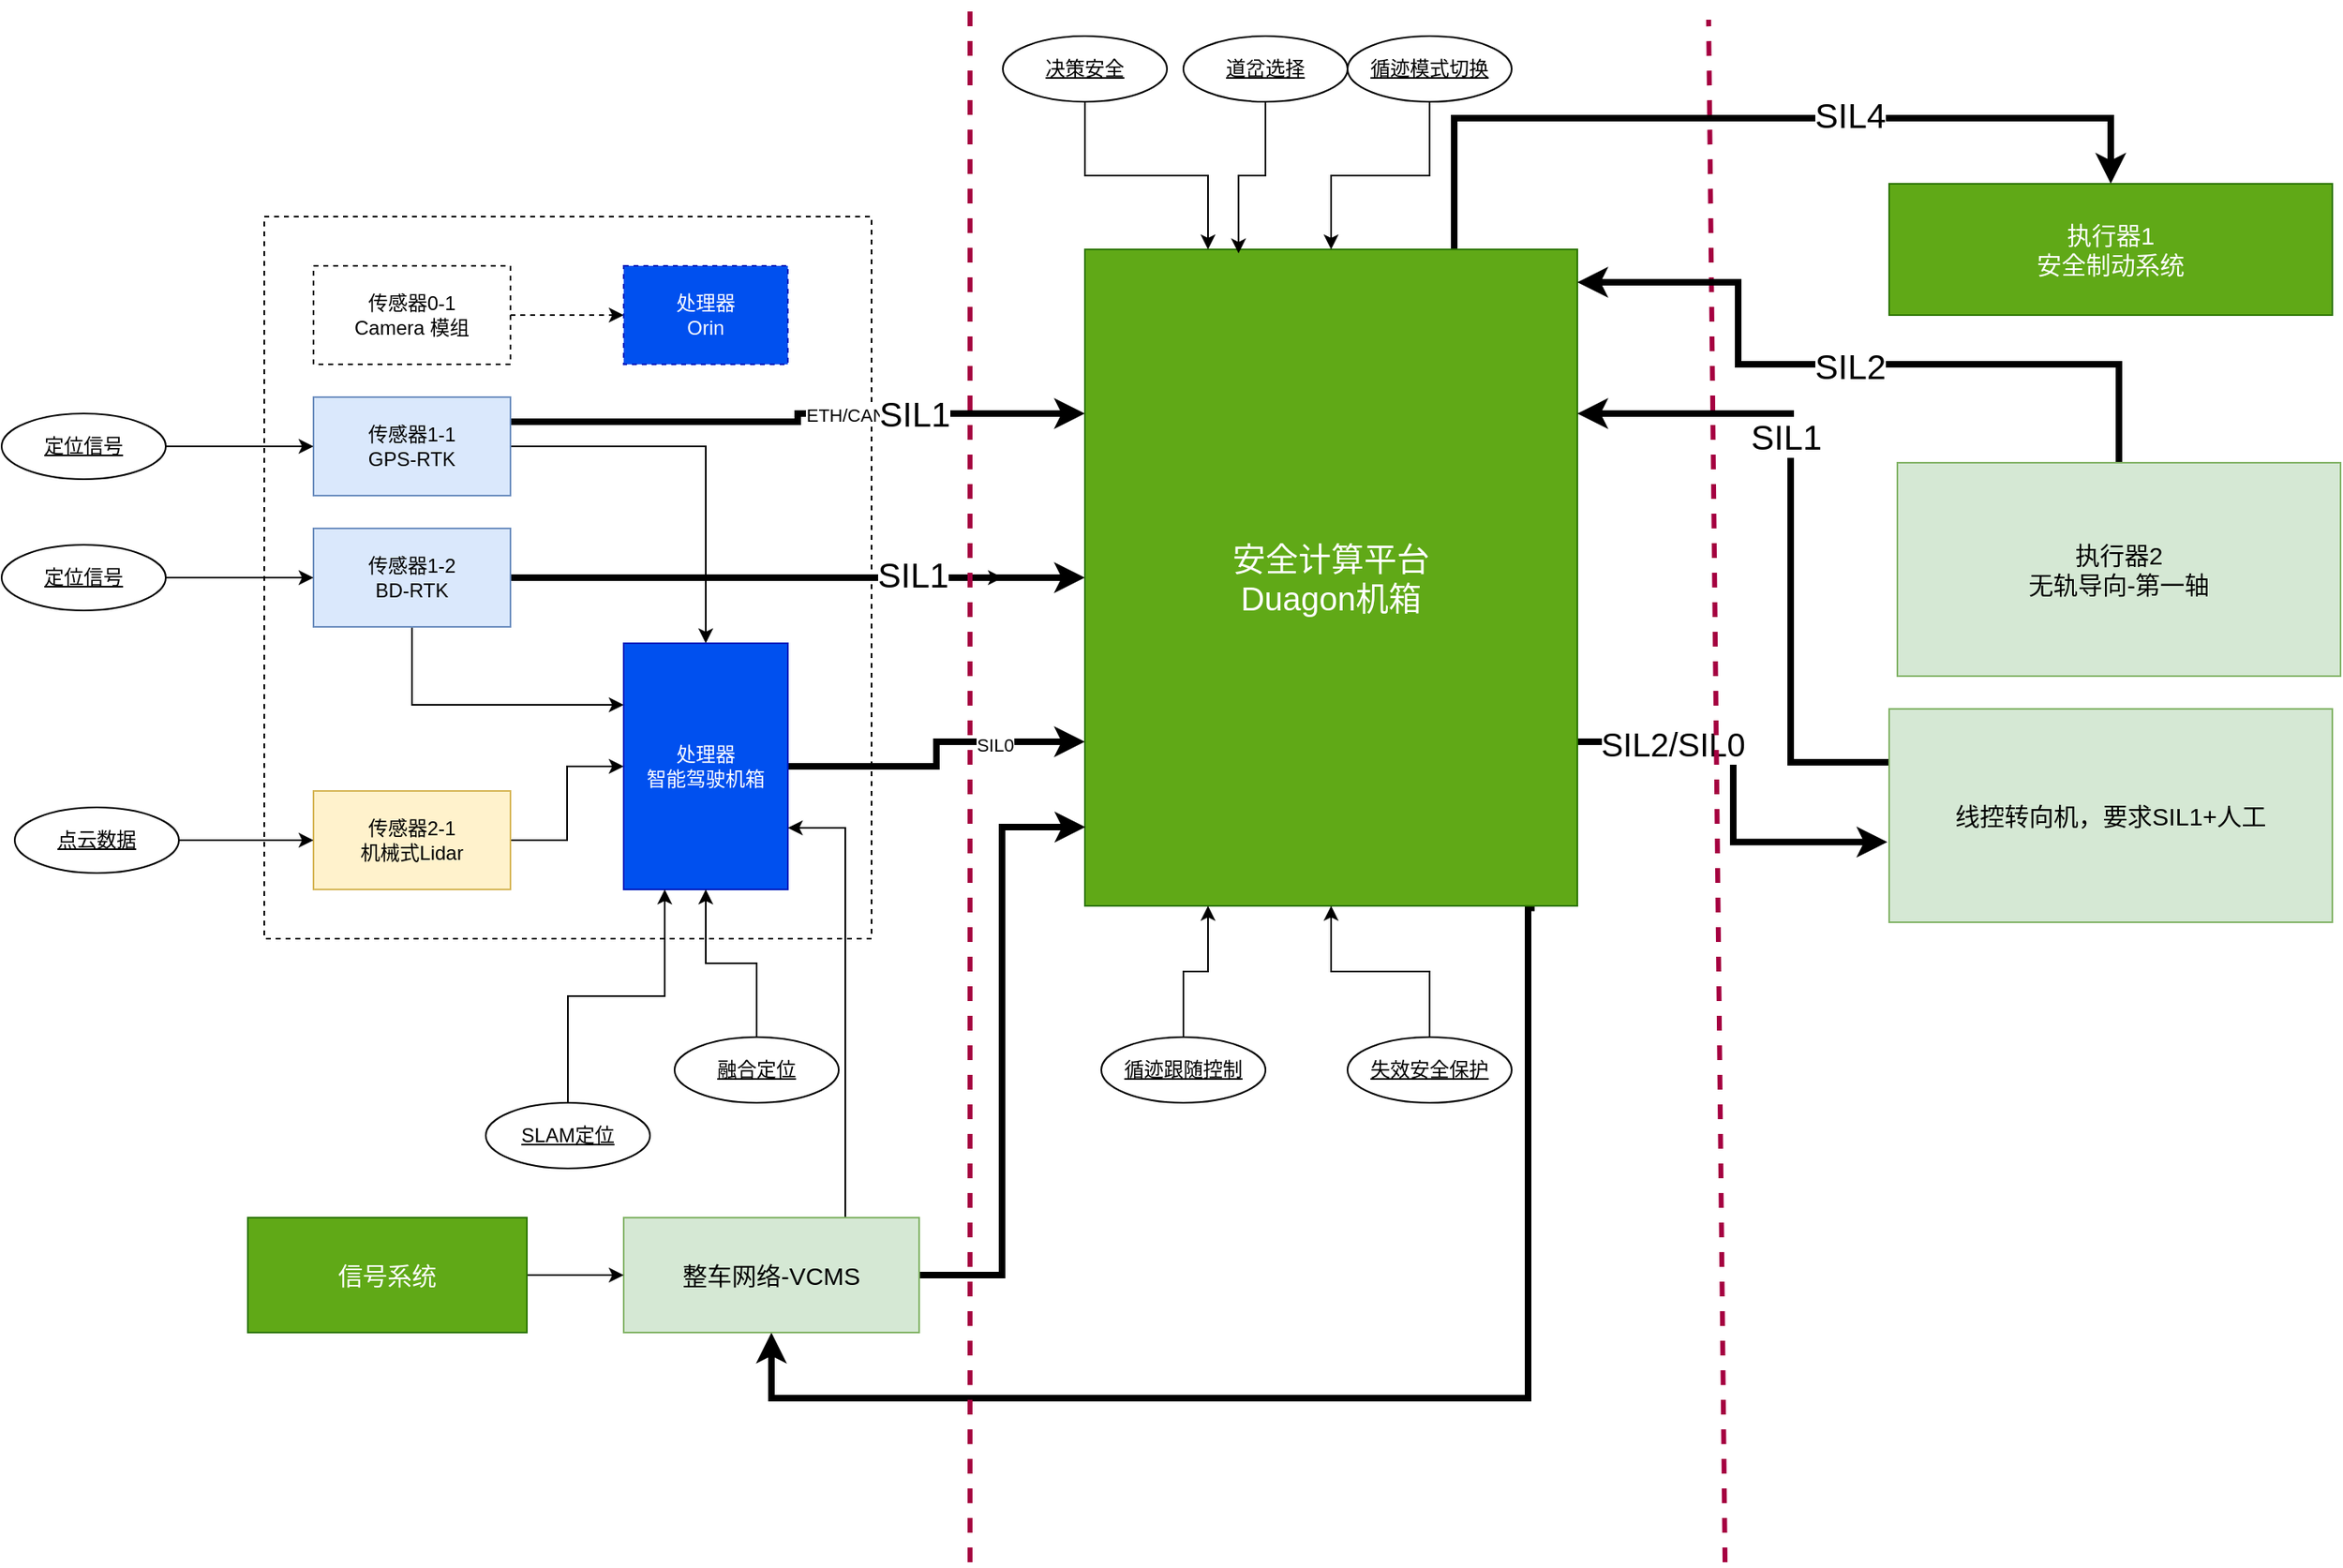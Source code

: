 <mxfile version="21.6.8" type="github" pages="2">
  <diagram id="PSbGLTb-JGzMYXCRVldx" name="实体关系">
    <mxGraphModel dx="2239" dy="1841" grid="1" gridSize="10" guides="1" tooltips="1" connect="1" arrows="1" fold="1" page="1" pageScale="1" pageWidth="850" pageHeight="1100" math="0" shadow="0">
      <root>
        <mxCell id="0" />
        <mxCell id="1" parent="0" />
        <mxCell id="QuTVIExiebyAuRQyOiBQ-3" value="" style="edgeStyle=orthogonalEdgeStyle;rounded=0;orthogonalLoop=1;jettySize=auto;html=1;" edge="1" parent="1" source="k3wip8fT3nSkQ_HTbVzT-5">
          <mxGeometry relative="1" as="geometry">
            <mxPoint x="460" y="150" as="targetPoint" />
          </mxGeometry>
        </mxCell>
        <mxCell id="k3wip8fT3nSkQ_HTbVzT-5" value="" style="rounded=0;whiteSpace=wrap;html=1;fillStyle=dashed;dashed=1;" parent="1" vertex="1">
          <mxGeometry x="10" y="-70" width="370" height="440" as="geometry" />
        </mxCell>
        <mxCell id="k3wip8fT3nSkQ_HTbVzT-26" style="edgeStyle=orthogonalEdgeStyle;rounded=0;orthogonalLoop=1;jettySize=auto;html=1;exitX=1;exitY=0.5;exitDx=0;exitDy=0;" parent="1" source="k3wip8fT3nSkQ_HTbVzT-1" target="k3wip8fT3nSkQ_HTbVzT-25" edge="1">
          <mxGeometry relative="1" as="geometry">
            <mxPoint x="520" y="69.882" as="targetPoint" />
            <Array as="points">
              <mxPoint x="279" y="70" />
            </Array>
          </mxGeometry>
        </mxCell>
        <mxCell id="k3wip8fT3nSkQ_HTbVzT-32" style="edgeStyle=orthogonalEdgeStyle;rounded=0;orthogonalLoop=1;jettySize=auto;html=1;exitX=1;exitY=0.25;exitDx=0;exitDy=0;entryX=0;entryY=0.25;entryDx=0;entryDy=0;strokeWidth=4;" parent="1" source="k3wip8fT3nSkQ_HTbVzT-1" target="k3wip8fT3nSkQ_HTbVzT-33" edge="1">
          <mxGeometry relative="1" as="geometry">
            <mxPoint x="510" y="54.588" as="targetPoint" />
          </mxGeometry>
        </mxCell>
        <mxCell id="k3wip8fT3nSkQ_HTbVzT-68" value="ETH/CAN" style="edgeLabel;html=1;align=center;verticalAlign=middle;resizable=0;points=[];" parent="k3wip8fT3nSkQ_HTbVzT-32" vertex="1" connectable="0">
          <mxGeometry x="0.178" y="-1" relative="1" as="geometry">
            <mxPoint as="offset" />
          </mxGeometry>
        </mxCell>
        <mxCell id="QuTVIExiebyAuRQyOiBQ-5" value="SIL1" style="edgeLabel;html=1;align=center;verticalAlign=middle;resizable=0;points=[];fontSize=21;" vertex="1" connectable="0" parent="k3wip8fT3nSkQ_HTbVzT-32">
          <mxGeometry x="0.413" relative="1" as="geometry">
            <mxPoint as="offset" />
          </mxGeometry>
        </mxCell>
        <mxCell id="k3wip8fT3nSkQ_HTbVzT-1" value="传感器1-1&lt;br&gt;GPS-RTK" style="rounded=0;whiteSpace=wrap;html=1;fillColor=#dae8fc;strokeColor=#6c8ebf;" parent="1" vertex="1">
          <mxGeometry x="40" y="40" width="120" height="60" as="geometry" />
        </mxCell>
        <mxCell id="k3wip8fT3nSkQ_HTbVzT-19" style="edgeStyle=orthogonalEdgeStyle;rounded=0;orthogonalLoop=1;jettySize=auto;html=1;exitX=1;exitY=0.5;exitDx=0;exitDy=0;entryX=0;entryY=0.5;entryDx=0;entryDy=0;strokeWidth=4;" parent="1" source="k3wip8fT3nSkQ_HTbVzT-2" target="k3wip8fT3nSkQ_HTbVzT-33" edge="1">
          <mxGeometry relative="1" as="geometry">
            <mxPoint x="510" y="150" as="targetPoint" />
          </mxGeometry>
        </mxCell>
        <mxCell id="QuTVIExiebyAuRQyOiBQ-4" value="SIL1" style="edgeLabel;html=1;align=center;verticalAlign=middle;resizable=0;points=[];fontSize=21;" vertex="1" connectable="0" parent="k3wip8fT3nSkQ_HTbVzT-19">
          <mxGeometry x="0.4" y="2" relative="1" as="geometry">
            <mxPoint as="offset" />
          </mxGeometry>
        </mxCell>
        <mxCell id="k3wip8fT3nSkQ_HTbVzT-47" style="edgeStyle=orthogonalEdgeStyle;rounded=0;orthogonalLoop=1;jettySize=auto;html=1;exitX=0.5;exitY=1;exitDx=0;exitDy=0;entryX=0;entryY=0.25;entryDx=0;entryDy=0;" parent="1" source="k3wip8fT3nSkQ_HTbVzT-2" target="k3wip8fT3nSkQ_HTbVzT-25" edge="1">
          <mxGeometry relative="1" as="geometry" />
        </mxCell>
        <mxCell id="k3wip8fT3nSkQ_HTbVzT-2" value="传感器1-2&lt;br&gt;BD-RTK" style="rounded=0;whiteSpace=wrap;html=1;fillColor=#dae8fc;strokeColor=#6c8ebf;" parent="1" vertex="1">
          <mxGeometry x="40" y="120" width="120" height="60" as="geometry" />
        </mxCell>
        <mxCell id="k3wip8fT3nSkQ_HTbVzT-29" style="edgeStyle=orthogonalEdgeStyle;rounded=0;orthogonalLoop=1;jettySize=auto;html=1;exitX=1;exitY=0.5;exitDx=0;exitDy=0;" parent="1" source="k3wip8fT3nSkQ_HTbVzT-3" target="k3wip8fT3nSkQ_HTbVzT-25" edge="1">
          <mxGeometry relative="1" as="geometry" />
        </mxCell>
        <mxCell id="k3wip8fT3nSkQ_HTbVzT-3" value="传感器2-1&lt;br&gt;机械式Lidar" style="rounded=0;whiteSpace=wrap;html=1;fillColor=#fff2cc;strokeColor=#d6b656;" parent="1" vertex="1">
          <mxGeometry x="40" y="280" width="120" height="60" as="geometry" />
        </mxCell>
        <mxCell id="k3wip8fT3nSkQ_HTbVzT-27" style="edgeStyle=orthogonalEdgeStyle;rounded=0;orthogonalLoop=1;jettySize=auto;html=1;exitX=1;exitY=0.5;exitDx=0;exitDy=0;dashed=1;" parent="1" source="k3wip8fT3nSkQ_HTbVzT-4" target="k3wip8fT3nSkQ_HTbVzT-24" edge="1">
          <mxGeometry relative="1" as="geometry" />
        </mxCell>
        <mxCell id="k3wip8fT3nSkQ_HTbVzT-4" value="传感器0-1&lt;br&gt;Camera 模组" style="rounded=0;whiteSpace=wrap;html=1;dashed=1;" parent="1" vertex="1">
          <mxGeometry x="40" y="-40" width="120" height="60" as="geometry" />
        </mxCell>
        <mxCell id="k3wip8fT3nSkQ_HTbVzT-9" style="edgeStyle=orthogonalEdgeStyle;rounded=0;orthogonalLoop=1;jettySize=auto;html=1;exitX=1;exitY=0.5;exitDx=0;exitDy=0;entryX=0;entryY=0.5;entryDx=0;entryDy=0;" parent="1" source="k3wip8fT3nSkQ_HTbVzT-7" target="k3wip8fT3nSkQ_HTbVzT-1" edge="1">
          <mxGeometry relative="1" as="geometry" />
        </mxCell>
        <mxCell id="k3wip8fT3nSkQ_HTbVzT-7" value="定位信号" style="ellipse;whiteSpace=wrap;html=1;align=center;fontStyle=4;" parent="1" vertex="1">
          <mxGeometry x="-150" y="50" width="100" height="40" as="geometry" />
        </mxCell>
        <mxCell id="k3wip8fT3nSkQ_HTbVzT-12" style="edgeStyle=orthogonalEdgeStyle;rounded=0;orthogonalLoop=1;jettySize=auto;html=1;exitX=1;exitY=0.5;exitDx=0;exitDy=0;entryX=0;entryY=0.5;entryDx=0;entryDy=0;" parent="1" source="k3wip8fT3nSkQ_HTbVzT-10" target="k3wip8fT3nSkQ_HTbVzT-2" edge="1">
          <mxGeometry relative="1" as="geometry" />
        </mxCell>
        <mxCell id="k3wip8fT3nSkQ_HTbVzT-10" value="定位信号" style="ellipse;whiteSpace=wrap;html=1;align=center;fontStyle=4;" parent="1" vertex="1">
          <mxGeometry x="-150" y="130" width="100" height="40" as="geometry" />
        </mxCell>
        <mxCell id="k3wip8fT3nSkQ_HTbVzT-15" style="edgeStyle=orthogonalEdgeStyle;rounded=0;orthogonalLoop=1;jettySize=auto;html=1;exitX=1;exitY=0.5;exitDx=0;exitDy=0;entryX=0;entryY=0.5;entryDx=0;entryDy=0;" parent="1" source="k3wip8fT3nSkQ_HTbVzT-13" target="k3wip8fT3nSkQ_HTbVzT-3" edge="1">
          <mxGeometry relative="1" as="geometry" />
        </mxCell>
        <mxCell id="k3wip8fT3nSkQ_HTbVzT-13" value="点云数据" style="ellipse;whiteSpace=wrap;html=1;align=center;fontStyle=4;" parent="1" vertex="1">
          <mxGeometry x="-142" y="290" width="100" height="40" as="geometry" />
        </mxCell>
        <mxCell id="k3wip8fT3nSkQ_HTbVzT-24" value="处理器&lt;br&gt;Orin" style="whiteSpace=wrap;html=1;align=center;dashed=1;fillColor=#0050ef;fontColor=#ffffff;strokeColor=#001DBC;" parent="1" vertex="1">
          <mxGeometry x="229" y="-40" width="100" height="60" as="geometry" />
        </mxCell>
        <mxCell id="k3wip8fT3nSkQ_HTbVzT-34" style="edgeStyle=orthogonalEdgeStyle;rounded=0;orthogonalLoop=1;jettySize=auto;html=1;exitX=1;exitY=0.5;exitDx=0;exitDy=0;entryX=0;entryY=0.75;entryDx=0;entryDy=0;strokeWidth=4;" parent="1" source="k3wip8fT3nSkQ_HTbVzT-25" target="k3wip8fT3nSkQ_HTbVzT-33" edge="1">
          <mxGeometry relative="1" as="geometry" />
        </mxCell>
        <mxCell id="QuTVIExiebyAuRQyOiBQ-1" value="SIL0" style="edgeLabel;html=1;align=center;verticalAlign=middle;resizable=0;points=[];" vertex="1" connectable="0" parent="k3wip8fT3nSkQ_HTbVzT-34">
          <mxGeometry x="0.44" y="-2" relative="1" as="geometry">
            <mxPoint as="offset" />
          </mxGeometry>
        </mxCell>
        <mxCell id="k3wip8fT3nSkQ_HTbVzT-25" value="处理器&lt;br&gt;智能驾驶机箱" style="whiteSpace=wrap;html=1;align=center;fillColor=#0050ef;fontColor=#ffffff;strokeColor=#001DBC;" parent="1" vertex="1">
          <mxGeometry x="229" y="190" width="100" height="150" as="geometry" />
        </mxCell>
        <mxCell id="k3wip8fT3nSkQ_HTbVzT-58" style="edgeStyle=orthogonalEdgeStyle;rounded=0;orthogonalLoop=1;jettySize=auto;html=1;exitX=1;exitY=0.75;exitDx=0;exitDy=0;entryX=-0.004;entryY=0.624;entryDx=0;entryDy=0;entryPerimeter=0;strokeWidth=4;" parent="1" source="k3wip8fT3nSkQ_HTbVzT-33" target="k3wip8fT3nSkQ_HTbVzT-52" edge="1">
          <mxGeometry relative="1" as="geometry" />
        </mxCell>
        <mxCell id="D5JBo_ZwWprGUE0tr2o2-9" value="SIL2/SIL0" style="edgeLabel;html=1;align=center;verticalAlign=middle;resizable=0;points=[];fontSize=20;" vertex="1" connectable="0" parent="k3wip8fT3nSkQ_HTbVzT-58">
          <mxGeometry x="-0.536" y="-1" relative="1" as="geometry">
            <mxPoint as="offset" />
          </mxGeometry>
        </mxCell>
        <mxCell id="k3wip8fT3nSkQ_HTbVzT-60" style="edgeStyle=orthogonalEdgeStyle;rounded=0;orthogonalLoop=1;jettySize=auto;html=1;exitX=0.75;exitY=0;exitDx=0;exitDy=0;entryX=0.5;entryY=0;entryDx=0;entryDy=0;strokeWidth=4;" parent="1" source="k3wip8fT3nSkQ_HTbVzT-33" target="k3wip8fT3nSkQ_HTbVzT-55" edge="1">
          <mxGeometry relative="1" as="geometry">
            <Array as="points">
              <mxPoint x="735" y="-130" />
              <mxPoint x="1135" y="-130" />
            </Array>
          </mxGeometry>
        </mxCell>
        <mxCell id="D5JBo_ZwWprGUE0tr2o2-3" value="SIL4" style="edgeLabel;html=1;align=center;verticalAlign=middle;resizable=0;points=[];fontSize=21;" vertex="1" connectable="0" parent="k3wip8fT3nSkQ_HTbVzT-60">
          <mxGeometry x="0.235" y="2" relative="1" as="geometry">
            <mxPoint as="offset" />
          </mxGeometry>
        </mxCell>
        <mxCell id="k3wip8fT3nSkQ_HTbVzT-65" style="edgeStyle=orthogonalEdgeStyle;rounded=0;orthogonalLoop=1;jettySize=auto;html=1;exitX=0.901;exitY=1.003;exitDx=0;exitDy=0;entryX=0.5;entryY=1;entryDx=0;entryDy=0;strokeWidth=4;exitPerimeter=0;" parent="1" source="k3wip8fT3nSkQ_HTbVzT-33" target="k3wip8fT3nSkQ_HTbVzT-61" edge="1">
          <mxGeometry relative="1" as="geometry">
            <Array as="points">
              <mxPoint x="782" y="351" />
              <mxPoint x="782" y="350" />
              <mxPoint x="780" y="350" />
              <mxPoint x="780" y="650" />
              <mxPoint x="319" y="650" />
            </Array>
          </mxGeometry>
        </mxCell>
        <mxCell id="k3wip8fT3nSkQ_HTbVzT-33" value="安全计算平台&lt;br style=&quot;font-size: 20px;&quot;&gt;Duagon机箱" style="whiteSpace=wrap;html=1;align=center;fillColor=#60a917;fontColor=#ffffff;strokeColor=#2D7600;verticalAlign=middle;fontSize=20;" parent="1" vertex="1">
          <mxGeometry x="510" y="-50" width="300" height="400" as="geometry" />
        </mxCell>
        <mxCell id="k3wip8fT3nSkQ_HTbVzT-42" style="edgeStyle=orthogonalEdgeStyle;rounded=0;orthogonalLoop=1;jettySize=auto;html=1;exitX=0.5;exitY=0;exitDx=0;exitDy=0;entryX=0.25;entryY=1;entryDx=0;entryDy=0;" parent="1" source="k3wip8fT3nSkQ_HTbVzT-41" target="k3wip8fT3nSkQ_HTbVzT-25" edge="1">
          <mxGeometry relative="1" as="geometry" />
        </mxCell>
        <mxCell id="k3wip8fT3nSkQ_HTbVzT-41" value="SLAM定位" style="ellipse;whiteSpace=wrap;html=1;align=center;fontStyle=4;" parent="1" vertex="1">
          <mxGeometry x="145" y="470" width="100" height="40" as="geometry" />
        </mxCell>
        <mxCell id="k3wip8fT3nSkQ_HTbVzT-44" style="edgeStyle=orthogonalEdgeStyle;rounded=0;orthogonalLoop=1;jettySize=auto;html=1;exitX=0.5;exitY=0;exitDx=0;exitDy=0;entryX=0.5;entryY=1;entryDx=0;entryDy=0;" parent="1" source="k3wip8fT3nSkQ_HTbVzT-43" target="k3wip8fT3nSkQ_HTbVzT-25" edge="1">
          <mxGeometry relative="1" as="geometry" />
        </mxCell>
        <mxCell id="k3wip8fT3nSkQ_HTbVzT-43" value="融合定位" style="ellipse;whiteSpace=wrap;html=1;align=center;fontStyle=4;" parent="1" vertex="1">
          <mxGeometry x="260" y="430" width="100" height="40" as="geometry" />
        </mxCell>
        <mxCell id="k3wip8fT3nSkQ_HTbVzT-46" style="edgeStyle=orthogonalEdgeStyle;rounded=0;orthogonalLoop=1;jettySize=auto;html=1;exitX=0.5;exitY=0;exitDx=0;exitDy=0;entryX=0.25;entryY=1;entryDx=0;entryDy=0;" parent="1" source="k3wip8fT3nSkQ_HTbVzT-45" target="k3wip8fT3nSkQ_HTbVzT-33" edge="1">
          <mxGeometry relative="1" as="geometry" />
        </mxCell>
        <mxCell id="k3wip8fT3nSkQ_HTbVzT-45" value="循迹跟随控制" style="ellipse;whiteSpace=wrap;html=1;align=center;fontStyle=4;" parent="1" vertex="1">
          <mxGeometry x="520" y="430" width="100" height="40" as="geometry" />
        </mxCell>
        <mxCell id="k3wip8fT3nSkQ_HTbVzT-49" style="edgeStyle=orthogonalEdgeStyle;rounded=0;orthogonalLoop=1;jettySize=auto;html=1;exitX=0.5;exitY=0;exitDx=0;exitDy=0;" parent="1" source="k3wip8fT3nSkQ_HTbVzT-48" target="k3wip8fT3nSkQ_HTbVzT-33" edge="1">
          <mxGeometry relative="1" as="geometry" />
        </mxCell>
        <mxCell id="k3wip8fT3nSkQ_HTbVzT-48" value="失效安全保护" style="ellipse;whiteSpace=wrap;html=1;align=center;fontStyle=4;" parent="1" vertex="1">
          <mxGeometry x="670" y="430" width="100" height="40" as="geometry" />
        </mxCell>
        <mxCell id="k3wip8fT3nSkQ_HTbVzT-51" style="edgeStyle=orthogonalEdgeStyle;rounded=0;orthogonalLoop=1;jettySize=auto;html=1;exitX=0.5;exitY=1;exitDx=0;exitDy=0;entryX=0.25;entryY=0;entryDx=0;entryDy=0;" parent="1" source="k3wip8fT3nSkQ_HTbVzT-50" target="k3wip8fT3nSkQ_HTbVzT-33" edge="1">
          <mxGeometry relative="1" as="geometry" />
        </mxCell>
        <mxCell id="k3wip8fT3nSkQ_HTbVzT-50" value="决策安全" style="ellipse;whiteSpace=wrap;html=1;align=center;fontStyle=4;" parent="1" vertex="1">
          <mxGeometry x="460" y="-180" width="100" height="40" as="geometry" />
        </mxCell>
        <mxCell id="k3wip8fT3nSkQ_HTbVzT-59" style="edgeStyle=orthogonalEdgeStyle;rounded=0;orthogonalLoop=1;jettySize=auto;html=1;exitX=0;exitY=0.25;exitDx=0;exitDy=0;entryX=1;entryY=0.25;entryDx=0;entryDy=0;strokeWidth=4;" parent="1" source="k3wip8fT3nSkQ_HTbVzT-52" target="k3wip8fT3nSkQ_HTbVzT-33" edge="1">
          <mxGeometry relative="1" as="geometry">
            <Array as="points">
              <mxPoint x="940" y="263" />
              <mxPoint x="940" y="50" />
            </Array>
          </mxGeometry>
        </mxCell>
        <mxCell id="D5JBo_ZwWprGUE0tr2o2-4" value="SIL1" style="edgeLabel;html=1;align=center;verticalAlign=middle;resizable=0;points=[];fontSize=21;" vertex="1" connectable="0" parent="k3wip8fT3nSkQ_HTbVzT-59">
          <mxGeometry x="0.288" y="3" relative="1" as="geometry">
            <mxPoint as="offset" />
          </mxGeometry>
        </mxCell>
        <mxCell id="k3wip8fT3nSkQ_HTbVzT-52" value="线控转向机，要求SIL1+人工" style="whiteSpace=wrap;html=1;align=center;fontSize=15;fillColor=#d5e8d4;strokeColor=#82b366;" parent="1" vertex="1">
          <mxGeometry x="1000" y="230" width="270" height="130" as="geometry" />
        </mxCell>
        <mxCell id="k3wip8fT3nSkQ_HTbVzT-53" value="" style="endArrow=none;dashed=1;html=1;rounded=0;fillColor=#d80073;strokeColor=#A50040;strokeWidth=3;" parent="1" edge="1">
          <mxGeometry width="50" height="50" relative="1" as="geometry">
            <mxPoint x="440" y="750" as="sourcePoint" />
            <mxPoint x="440" y="-200" as="targetPoint" />
          </mxGeometry>
        </mxCell>
        <mxCell id="k3wip8fT3nSkQ_HTbVzT-54" value="" style="endArrow=none;dashed=1;html=1;rounded=0;fillColor=#d80073;strokeColor=#A50040;strokeWidth=3;" parent="1" edge="1">
          <mxGeometry width="50" height="50" relative="1" as="geometry">
            <mxPoint x="900" y="750" as="sourcePoint" />
            <mxPoint x="890" y="-190" as="targetPoint" />
          </mxGeometry>
        </mxCell>
        <mxCell id="k3wip8fT3nSkQ_HTbVzT-55" value="执行器1&lt;br style=&quot;font-size: 15px;&quot;&gt;安全制动系统" style="whiteSpace=wrap;html=1;align=center;fontSize=15;fillColor=#60a917;fontColor=#ffffff;strokeColor=#2D7600;" parent="1" vertex="1">
          <mxGeometry x="1000" y="-90" width="270" height="80" as="geometry" />
        </mxCell>
        <mxCell id="k3wip8fT3nSkQ_HTbVzT-57" style="edgeStyle=orthogonalEdgeStyle;rounded=0;orthogonalLoop=1;jettySize=auto;html=1;exitX=0.5;exitY=1;exitDx=0;exitDy=0;" parent="1" source="k3wip8fT3nSkQ_HTbVzT-56" target="k3wip8fT3nSkQ_HTbVzT-33" edge="1">
          <mxGeometry relative="1" as="geometry" />
        </mxCell>
        <mxCell id="k3wip8fT3nSkQ_HTbVzT-56" value="循迹模式切换" style="ellipse;whiteSpace=wrap;html=1;align=center;fontStyle=4;" parent="1" vertex="1">
          <mxGeometry x="670" y="-180" width="100" height="40" as="geometry" />
        </mxCell>
        <mxCell id="k3wip8fT3nSkQ_HTbVzT-64" style="edgeStyle=orthogonalEdgeStyle;rounded=0;orthogonalLoop=1;jettySize=auto;html=1;exitX=1;exitY=0.5;exitDx=0;exitDy=0;entryX=0.001;entryY=0.88;entryDx=0;entryDy=0;entryPerimeter=0;strokeWidth=4;" parent="1" source="k3wip8fT3nSkQ_HTbVzT-61" target="k3wip8fT3nSkQ_HTbVzT-33" edge="1">
          <mxGeometry relative="1" as="geometry" />
        </mxCell>
        <mxCell id="D5JBo_ZwWprGUE0tr2o2-2" style="edgeStyle=orthogonalEdgeStyle;rounded=0;orthogonalLoop=1;jettySize=auto;html=1;exitX=0.75;exitY=0;exitDx=0;exitDy=0;entryX=1;entryY=0.75;entryDx=0;entryDy=0;" edge="1" parent="1" source="k3wip8fT3nSkQ_HTbVzT-61" target="k3wip8fT3nSkQ_HTbVzT-25">
          <mxGeometry relative="1" as="geometry" />
        </mxCell>
        <mxCell id="k3wip8fT3nSkQ_HTbVzT-61" value="整车网络-VCMS" style="whiteSpace=wrap;html=1;align=center;fontSize=15;fillColor=#d5e8d4;strokeColor=#82b366;" parent="1" vertex="1">
          <mxGeometry x="229" y="540" width="180" height="70" as="geometry" />
        </mxCell>
        <mxCell id="k3wip8fT3nSkQ_HTbVzT-63" style="edgeStyle=orthogonalEdgeStyle;rounded=0;orthogonalLoop=1;jettySize=auto;html=1;exitX=1;exitY=0.5;exitDx=0;exitDy=0;entryX=0;entryY=0.5;entryDx=0;entryDy=0;" parent="1" source="k3wip8fT3nSkQ_HTbVzT-62" target="k3wip8fT3nSkQ_HTbVzT-61" edge="1">
          <mxGeometry relative="1" as="geometry" />
        </mxCell>
        <mxCell id="k3wip8fT3nSkQ_HTbVzT-62" value="信号系统" style="whiteSpace=wrap;html=1;align=center;fontSize=15;fillColor=#60a917;fontColor=#ffffff;strokeColor=#2D7600;" parent="1" vertex="1">
          <mxGeometry y="540" width="170" height="70" as="geometry" />
        </mxCell>
        <mxCell id="k3wip8fT3nSkQ_HTbVzT-67" style="edgeStyle=orthogonalEdgeStyle;rounded=0;orthogonalLoop=1;jettySize=auto;html=1;exitX=0.5;exitY=1;exitDx=0;exitDy=0;entryX=0.312;entryY=0.006;entryDx=0;entryDy=0;entryPerimeter=0;" parent="1" source="k3wip8fT3nSkQ_HTbVzT-66" target="k3wip8fT3nSkQ_HTbVzT-33" edge="1">
          <mxGeometry relative="1" as="geometry" />
        </mxCell>
        <mxCell id="k3wip8fT3nSkQ_HTbVzT-66" value="道岔选择" style="ellipse;whiteSpace=wrap;html=1;align=center;fontStyle=4;" parent="1" vertex="1">
          <mxGeometry x="570" y="-180" width="100" height="40" as="geometry" />
        </mxCell>
        <mxCell id="D5JBo_ZwWprGUE0tr2o2-7" style="edgeStyle=orthogonalEdgeStyle;rounded=0;orthogonalLoop=1;jettySize=auto;html=1;exitX=0.5;exitY=0;exitDx=0;exitDy=0;entryX=1;entryY=0.05;entryDx=0;entryDy=0;entryPerimeter=0;strokeWidth=4;" edge="1" parent="1" source="D5JBo_ZwWprGUE0tr2o2-5" target="k3wip8fT3nSkQ_HTbVzT-33">
          <mxGeometry relative="1" as="geometry">
            <Array as="points">
              <mxPoint x="1140" y="20" />
              <mxPoint x="908" y="20" />
              <mxPoint x="908" y="-30" />
            </Array>
          </mxGeometry>
        </mxCell>
        <mxCell id="D5JBo_ZwWprGUE0tr2o2-8" value="SIL2" style="edgeLabel;html=1;align=center;verticalAlign=middle;resizable=0;points=[];fontSize=21;" vertex="1" connectable="0" parent="D5JBo_ZwWprGUE0tr2o2-7">
          <mxGeometry x="0.021" y="1" relative="1" as="geometry">
            <mxPoint as="offset" />
          </mxGeometry>
        </mxCell>
        <mxCell id="D5JBo_ZwWprGUE0tr2o2-5" value="执行器2&lt;br style=&quot;font-size: 15px;&quot;&gt;无轨导向-第一轴" style="whiteSpace=wrap;html=1;align=center;fontSize=15;fillColor=#d5e8d4;strokeColor=#82b366;" vertex="1" parent="1">
          <mxGeometry x="1005" y="80" width="270" height="130" as="geometry" />
        </mxCell>
      </root>
    </mxGraphModel>
  </diagram>
  <diagram id="H9GjOlIk_Rh9UV2NHRs_" name="数据流">
    <mxGraphModel dx="2030" dy="2000" grid="1" gridSize="10" guides="1" tooltips="1" connect="1" arrows="1" fold="1" page="1" pageScale="1" pageWidth="850" pageHeight="1100" math="0" shadow="0">
      <root>
        <mxCell id="0" />
        <mxCell id="1" parent="0" />
        <mxCell id="W6yG89-xySl9O2DCmFQ0-6" value="图像信号处理器_GPU_外购" style="rounded=0;whiteSpace=wrap;html=1;fillColor=none;dashed=1;strokeWidth=2;align=left;verticalAlign=top;fontSize=14;" parent="1" vertex="1">
          <mxGeometry x="180" y="-236" width="240" height="126" as="geometry" />
        </mxCell>
        <mxCell id="W6yG89-xySl9O2DCmFQ0-5" value="定位数据处理器_CPU_x86_自主化智能机箱" style="rounded=0;whiteSpace=wrap;html=1;fillColor=none;dashed=1;strokeWidth=2;align=left;verticalAlign=top;fontSize=14;" parent="1" vertex="1">
          <mxGeometry x="180" y="-90" width="790" height="460" as="geometry" />
        </mxCell>
        <mxCell id="CKitpAn34eTJPyH5BuWE-4" style="edgeStyle=orthogonalEdgeStyle;rounded=0;orthogonalLoop=1;jettySize=auto;html=1;exitX=1;exitY=0.5;exitDx=0;exitDy=0;entryX=0;entryY=0.25;entryDx=0;entryDy=0;" parent="1" source="BZtlhnFzKGFEZJdJf1P--1" target="CKitpAn34eTJPyH5BuWE-1" edge="1">
          <mxGeometry relative="1" as="geometry" />
        </mxCell>
        <mxCell id="BZtlhnFzKGFEZJdJf1P--1" value="点云数据" style="rounded=0;whiteSpace=wrap;html=1;" parent="1" vertex="1">
          <mxGeometry y="54" width="120" height="60" as="geometry" />
        </mxCell>
        <mxCell id="CKitpAn34eTJPyH5BuWE-7" style="edgeStyle=orthogonalEdgeStyle;rounded=0;orthogonalLoop=1;jettySize=auto;html=1;exitX=1;exitY=0.5;exitDx=0;exitDy=0;entryX=0;entryY=0.25;entryDx=0;entryDy=0;" parent="1" source="uz_q0G_aVqhpZY-xAXSW-1" target="CKitpAn34eTJPyH5BuWE-5" edge="1">
          <mxGeometry relative="1" as="geometry" />
        </mxCell>
        <mxCell id="uz_q0G_aVqhpZY-xAXSW-1" value="GPS/RTK -1" style="rounded=0;whiteSpace=wrap;html=1;" parent="1" vertex="1">
          <mxGeometry y="174" width="120" height="60" as="geometry" />
        </mxCell>
        <mxCell id="CKitpAn34eTJPyH5BuWE-25" style="edgeStyle=orthogonalEdgeStyle;rounded=0;orthogonalLoop=1;jettySize=auto;html=1;exitX=1;exitY=0.5;exitDx=0;exitDy=0;entryX=0;entryY=0.25;entryDx=0;entryDy=0;" parent="1" source="uz_q0G_aVqhpZY-xAXSW-2" target="CKitpAn34eTJPyH5BuWE-21" edge="1">
          <mxGeometry relative="1" as="geometry" />
        </mxCell>
        <mxCell id="uz_q0G_aVqhpZY-xAXSW-2" value="GPS/RTK -2" style="rounded=0;whiteSpace=wrap;html=1;" parent="1" vertex="1">
          <mxGeometry y="294" width="120" height="60" as="geometry" />
        </mxCell>
        <mxCell id="SrfplcpbmUxofHk9KIb3-17" style="edgeStyle=orthogonalEdgeStyle;rounded=0;orthogonalLoop=1;jettySize=auto;html=1;exitX=1;exitY=0.5;exitDx=0;exitDy=0;entryX=0.031;entryY=0.053;entryDx=0;entryDy=0;entryPerimeter=0;dashed=1;" parent="1" source="uz_q0G_aVqhpZY-xAXSW-3" target="o8_byREZAqRba5Iupg0P-94" edge="1">
          <mxGeometry relative="1" as="geometry" />
        </mxCell>
        <mxCell id="uz_q0G_aVqhpZY-xAXSW-3" value="视觉数据" style="rounded=0;whiteSpace=wrap;html=1;dashed=1;" parent="1" vertex="1">
          <mxGeometry y="-189" width="120" height="60" as="geometry" />
        </mxCell>
        <mxCell id="SrfplcpbmUxofHk9KIb3-6" style="edgeStyle=orthogonalEdgeStyle;rounded=0;orthogonalLoop=1;jettySize=auto;html=1;exitX=0.5;exitY=0;exitDx=0;exitDy=0;entryX=0.5;entryY=0;entryDx=0;entryDy=0;" parent="1" source="o8_byREZAqRba5Iupg0P-1" target="1_bBR38_FuNowLDQo-79-5" edge="1">
          <mxGeometry relative="1" as="geometry" />
        </mxCell>
        <mxCell id="SrfplcpbmUxofHk9KIb3-8" style="edgeStyle=orthogonalEdgeStyle;rounded=0;orthogonalLoop=1;jettySize=auto;html=1;exitX=0.5;exitY=1;exitDx=0;exitDy=0;entryX=0.5;entryY=0;entryDx=0;entryDy=0;" parent="1" source="o8_byREZAqRba5Iupg0P-1" target="1_bBR38_FuNowLDQo-79-7" edge="1">
          <mxGeometry relative="1" as="geometry" />
        </mxCell>
        <mxCell id="SrfplcpbmUxofHk9KIb3-9" style="edgeStyle=orthogonalEdgeStyle;rounded=0;orthogonalLoop=1;jettySize=auto;html=1;exitX=0.25;exitY=1;exitDx=0;exitDy=0;entryX=0.25;entryY=0;entryDx=0;entryDy=0;" parent="1" source="o8_byREZAqRba5Iupg0P-1" target="1_bBR38_FuNowLDQo-79-7" edge="1">
          <mxGeometry relative="1" as="geometry">
            <Array as="points">
              <mxPoint x="1294" y="540" />
              <mxPoint x="1005" y="540" />
            </Array>
          </mxGeometry>
        </mxCell>
        <mxCell id="o8_byREZAqRba5Iupg0P-1" value="无轨导向-第一轴&lt;br&gt;转角执行" style="rounded=0;whiteSpace=wrap;html=1;" parent="1" vertex="1">
          <mxGeometry x="1264" y="436" width="120" height="60" as="geometry" />
        </mxCell>
        <mxCell id="o8_byREZAqRba5Iupg0P-2" value="制动系统&lt;br&gt;安全制动" style="rounded=0;whiteSpace=wrap;html=1;" parent="1" vertex="1">
          <mxGeometry x="1264" y="676" width="120" height="60" as="geometry" />
        </mxCell>
        <mxCell id="SrfplcpbmUxofHk9KIb3-16" style="edgeStyle=orthogonalEdgeStyle;rounded=0;orthogonalLoop=1;jettySize=auto;html=1;exitX=1;exitY=0.25;exitDx=0;exitDy=0;entryX=1;entryY=0.25;entryDx=0;entryDy=0;dashed=1;" parent="1" source="o8_byREZAqRba5Iupg0P-93" target="1_bBR38_FuNowLDQo-79-5" edge="1">
          <mxGeometry relative="1" as="geometry">
            <Array as="points">
              <mxPoint x="1010" y="-172" />
              <mxPoint x="1010" y="453" />
            </Array>
          </mxGeometry>
        </mxCell>
        <mxCell id="o8_byREZAqRba5Iupg0P-93" value="0.1" style="swimlane;html=1;fontStyle=0;childLayout=stackLayout;horizontal=1;startSize=26;fillColor=#e0e0e0;horizontalStack=0;resizeParent=1;resizeLast=0;collapsible=1;marginBottom=0;swimlaneFillColor=#ffffff;align=center;rounded=1;shadow=0;comic=0;labelBackgroundColor=none;strokeWidth=1;fontFamily=Verdana;fontSize=12" parent="1" vertex="1">
          <mxGeometry x="200" y="-185" width="140" height="52" as="geometry" />
        </mxCell>
        <mxCell id="o8_byREZAqRba5Iupg0P-94" value="视觉循迹线感知" style="text;html=1;strokeColor=none;fillColor=none;spacingLeft=4;spacingRight=4;whiteSpace=wrap;overflow=hidden;rotatable=0;points=[[0,0.5],[1,0.5]];portConstraint=eastwest;align=center;" parent="o8_byREZAqRba5Iupg0P-93" vertex="1">
          <mxGeometry y="26" width="140" height="26" as="geometry" />
        </mxCell>
        <mxCell id="CKitpAn34eTJPyH5BuWE-11" value="" style="edgeStyle=orthogonalEdgeStyle;rounded=0;orthogonalLoop=1;jettySize=auto;html=1;entryX=0.5;entryY=0;entryDx=0;entryDy=0;exitX=0.5;exitY=1;exitDx=0;exitDy=0;" parent="1" source="1_bBR38_FuNowLDQo-79-24" target="CKitpAn34eTJPyH5BuWE-8" edge="1">
          <mxGeometry relative="1" as="geometry">
            <mxPoint x="490" y="-26" as="sourcePoint" />
          </mxGeometry>
        </mxCell>
        <mxCell id="CKitpAn34eTJPyH5BuWE-12" style="edgeStyle=orthogonalEdgeStyle;rounded=0;orthogonalLoop=1;jettySize=auto;html=1;exitX=1;exitY=0.5;exitDx=0;exitDy=0;entryX=0;entryY=0.25;entryDx=0;entryDy=0;" parent="1" source="CKitpAn34eTJPyH5BuWE-1" target="CKitpAn34eTJPyH5BuWE-8" edge="1">
          <mxGeometry relative="1" as="geometry" />
        </mxCell>
        <mxCell id="CKitpAn34eTJPyH5BuWE-1" value="1.1" style="swimlane;html=1;fontStyle=0;childLayout=stackLayout;horizontal=1;startSize=26;fillColor=#e0e0e0;horizontalStack=0;resizeParent=1;resizeLast=0;collapsible=1;marginBottom=0;swimlaneFillColor=#ffffff;align=center;rounded=1;shadow=0;comic=0;labelBackgroundColor=none;strokeWidth=1;fontFamily=Verdana;fontSize=12" parent="1" vertex="1">
          <mxGeometry x="197.5" y="58" width="140" height="52" as="geometry" />
        </mxCell>
        <mxCell id="CKitpAn34eTJPyH5BuWE-2" value="点云数据处理" style="text;html=1;strokeColor=none;fillColor=none;spacingLeft=4;spacingRight=4;whiteSpace=wrap;overflow=hidden;rotatable=0;points=[[0,0.5],[1,0.5]];portConstraint=eastwest;align=center;" parent="CKitpAn34eTJPyH5BuWE-1" vertex="1">
          <mxGeometry y="26" width="140" height="26" as="geometry" />
        </mxCell>
        <mxCell id="CKitpAn34eTJPyH5BuWE-15" style="edgeStyle=orthogonalEdgeStyle;rounded=0;orthogonalLoop=1;jettySize=auto;html=1;exitX=1;exitY=0.5;exitDx=0;exitDy=0;entryX=0;entryY=0.25;entryDx=0;entryDy=0;" parent="1" source="CKitpAn34eTJPyH5BuWE-5" target="CKitpAn34eTJPyH5BuWE-13" edge="1">
          <mxGeometry relative="1" as="geometry" />
        </mxCell>
        <mxCell id="CKitpAn34eTJPyH5BuWE-5" value="2.1-1" style="swimlane;html=1;fontStyle=0;childLayout=stackLayout;horizontal=1;startSize=26;fillColor=#e0e0e0;horizontalStack=0;resizeParent=1;resizeLast=0;collapsible=1;marginBottom=0;swimlaneFillColor=#ffffff;align=center;rounded=1;shadow=0;comic=0;labelBackgroundColor=none;strokeWidth=1;fontFamily=Verdana;fontSize=12" parent="1" vertex="1">
          <mxGeometry x="197.5" y="178" width="140" height="52" as="geometry" />
        </mxCell>
        <mxCell id="CKitpAn34eTJPyH5BuWE-6" value="GNSS 信号解析" style="text;html=1;strokeColor=none;fillColor=none;spacingLeft=4;spacingRight=4;whiteSpace=wrap;overflow=hidden;rotatable=0;points=[[0,0.5],[1,0.5]];portConstraint=eastwest;align=center;" parent="CKitpAn34eTJPyH5BuWE-5" vertex="1">
          <mxGeometry y="26" width="140" height="26" as="geometry" />
        </mxCell>
        <mxCell id="CKitpAn34eTJPyH5BuWE-18" style="edgeStyle=orthogonalEdgeStyle;rounded=0;orthogonalLoop=1;jettySize=auto;html=1;exitX=1;exitY=0.25;exitDx=0;exitDy=0;entryX=0.5;entryY=0;entryDx=0;entryDy=0;" parent="1" source="CKitpAn34eTJPyH5BuWE-8" target="CKitpAn34eTJPyH5BuWE-16" edge="1">
          <mxGeometry relative="1" as="geometry" />
        </mxCell>
        <mxCell id="CKitpAn34eTJPyH5BuWE-28" style="edgeStyle=orthogonalEdgeStyle;rounded=0;orthogonalLoop=1;jettySize=auto;html=1;exitX=1;exitY=0.25;exitDx=0;exitDy=0;entryX=1;entryY=0.25;entryDx=0;entryDy=0;" parent="1" source="CKitpAn34eTJPyH5BuWE-8" target="CKitpAn34eTJPyH5BuWE-26" edge="1">
          <mxGeometry relative="1" as="geometry" />
        </mxCell>
        <mxCell id="CKitpAn34eTJPyH5BuWE-8" value="1.2" style="swimlane;html=1;fontStyle=0;childLayout=stackLayout;horizontal=1;startSize=26;fillColor=#e0e0e0;horizontalStack=0;resizeParent=1;resizeLast=0;collapsible=1;marginBottom=0;swimlaneFillColor=#ffffff;align=center;rounded=1;shadow=0;comic=0;labelBackgroundColor=none;strokeWidth=1;fontFamily=Verdana;fontSize=12" parent="1" vertex="1">
          <mxGeometry x="420" y="58" width="140" height="52" as="geometry" />
        </mxCell>
        <mxCell id="CKitpAn34eTJPyH5BuWE-9" value="点云数据匹配" style="text;html=1;strokeColor=none;fillColor=none;spacingLeft=4;spacingRight=4;whiteSpace=wrap;overflow=hidden;rotatable=0;points=[[0,0.5],[1,0.5]];portConstraint=eastwest;align=center;" parent="CKitpAn34eTJPyH5BuWE-8" vertex="1">
          <mxGeometry y="26" width="140" height="26" as="geometry" />
        </mxCell>
        <mxCell id="CKitpAn34eTJPyH5BuWE-19" style="edgeStyle=orthogonalEdgeStyle;rounded=0;orthogonalLoop=1;jettySize=auto;html=1;exitX=0.75;exitY=0;exitDx=0;exitDy=0;entryX=0;entryY=0.25;entryDx=0;entryDy=0;" parent="1" source="CKitpAn34eTJPyH5BuWE-13" target="CKitpAn34eTJPyH5BuWE-16" edge="1">
          <mxGeometry relative="1" as="geometry">
            <Array as="points">
              <mxPoint x="523" y="134" />
              <mxPoint x="650" y="134" />
            </Array>
          </mxGeometry>
        </mxCell>
        <mxCell id="1_bBR38_FuNowLDQo-79-22" style="edgeStyle=orthogonalEdgeStyle;rounded=0;orthogonalLoop=1;jettySize=auto;html=1;exitX=1;exitY=0.25;exitDx=0;exitDy=0;entryX=0.25;entryY=0;entryDx=0;entryDy=0;" parent="1" source="CKitpAn34eTJPyH5BuWE-13" target="1_bBR38_FuNowLDQo-79-1" edge="1">
          <mxGeometry relative="1" as="geometry" />
        </mxCell>
        <mxCell id="CKitpAn34eTJPyH5BuWE-13" value="2.2-1" style="swimlane;html=1;fontStyle=0;childLayout=stackLayout;horizontal=1;startSize=26;fillColor=#e0e0e0;horizontalStack=0;resizeParent=1;resizeLast=0;collapsible=1;marginBottom=0;swimlaneFillColor=#ffffff;align=center;rounded=1;shadow=0;comic=0;labelBackgroundColor=none;strokeWidth=1;fontFamily=Verdana;fontSize=12" parent="1" vertex="1">
          <mxGeometry x="417.5" y="178" width="140" height="52" as="geometry" />
        </mxCell>
        <mxCell id="CKitpAn34eTJPyH5BuWE-14" value="GNSS 信息处理与转换" style="text;html=1;strokeColor=none;fillColor=none;spacingLeft=4;spacingRight=4;whiteSpace=wrap;overflow=hidden;rotatable=0;points=[[0,0.5],[1,0.5]];portConstraint=eastwest;align=center;" parent="CKitpAn34eTJPyH5BuWE-13" vertex="1">
          <mxGeometry y="26" width="140" height="26" as="geometry" />
        </mxCell>
        <mxCell id="CKitpAn34eTJPyH5BuWE-16" value="3.1-1" style="swimlane;html=1;fontStyle=0;childLayout=stackLayout;horizontal=1;startSize=26;fillColor=#e0e0e0;horizontalStack=0;resizeParent=1;resizeLast=0;collapsible=1;marginBottom=0;swimlaneFillColor=#ffffff;align=center;rounded=1;shadow=0;comic=0;labelBackgroundColor=none;strokeWidth=1;fontFamily=Verdana;fontSize=12" parent="1" vertex="1">
          <mxGeometry x="790" y="178" width="140" height="52" as="geometry" />
        </mxCell>
        <mxCell id="CKitpAn34eTJPyH5BuWE-17" value="融合定位处理" style="text;html=1;strokeColor=none;fillColor=none;spacingLeft=4;spacingRight=4;whiteSpace=wrap;overflow=hidden;rotatable=0;points=[[0,0.5],[1,0.5]];portConstraint=eastwest;align=center;" parent="CKitpAn34eTJPyH5BuWE-16" vertex="1">
          <mxGeometry y="26" width="140" height="26" as="geometry" />
        </mxCell>
        <mxCell id="CKitpAn34eTJPyH5BuWE-20" style="edgeStyle=orthogonalEdgeStyle;rounded=0;orthogonalLoop=1;jettySize=auto;html=1;exitX=1;exitY=0.5;exitDx=0;exitDy=0;entryX=0;entryY=0.25;entryDx=0;entryDy=0;" parent="1" source="CKitpAn34eTJPyH5BuWE-21" target="CKitpAn34eTJPyH5BuWE-23" edge="1">
          <mxGeometry relative="1" as="geometry" />
        </mxCell>
        <mxCell id="CKitpAn34eTJPyH5BuWE-21" value="2.1-2" style="swimlane;html=1;fontStyle=0;childLayout=stackLayout;horizontal=1;startSize=26;fillColor=#e0e0e0;horizontalStack=0;resizeParent=1;resizeLast=0;collapsible=1;marginBottom=0;swimlaneFillColor=#ffffff;align=center;rounded=1;shadow=0;comic=0;labelBackgroundColor=none;strokeWidth=1;fontFamily=Verdana;fontSize=12" parent="1" vertex="1">
          <mxGeometry x="200" y="298" width="140" height="52" as="geometry" />
        </mxCell>
        <mxCell id="CKitpAn34eTJPyH5BuWE-22" value="GNSS 信号解析" style="text;html=1;strokeColor=none;fillColor=none;spacingLeft=4;spacingRight=4;whiteSpace=wrap;overflow=hidden;rotatable=0;points=[[0,0.5],[1,0.5]];portConstraint=eastwest;align=center;" parent="CKitpAn34eTJPyH5BuWE-21" vertex="1">
          <mxGeometry y="26" width="140" height="26" as="geometry" />
        </mxCell>
        <mxCell id="W6yG89-xySl9O2DCmFQ0-4" style="edgeStyle=orthogonalEdgeStyle;rounded=0;orthogonalLoop=1;jettySize=auto;html=1;exitX=1;exitY=0.5;exitDx=0;exitDy=0;entryX=0;entryY=0.25;entryDx=0;entryDy=0;" parent="1" source="CKitpAn34eTJPyH5BuWE-23" target="CKitpAn34eTJPyH5BuWE-26" edge="1">
          <mxGeometry relative="1" as="geometry" />
        </mxCell>
        <mxCell id="CKitpAn34eTJPyH5BuWE-23" value="2.2-2" style="swimlane;html=1;fontStyle=0;childLayout=stackLayout;horizontal=1;startSize=26;fillColor=#e0e0e0;horizontalStack=0;resizeParent=1;resizeLast=0;collapsible=1;marginBottom=0;swimlaneFillColor=#ffffff;align=center;rounded=1;shadow=0;comic=0;labelBackgroundColor=none;strokeWidth=1;fontFamily=Verdana;fontSize=12" parent="1" vertex="1">
          <mxGeometry x="420" y="298" width="140" height="52" as="geometry" />
        </mxCell>
        <mxCell id="CKitpAn34eTJPyH5BuWE-24" value="GNSS 信息处理与转换" style="text;html=1;strokeColor=none;fillColor=none;spacingLeft=4;spacingRight=4;whiteSpace=wrap;overflow=hidden;rotatable=0;points=[[0,0.5],[1,0.5]];portConstraint=eastwest;align=center;" parent="CKitpAn34eTJPyH5BuWE-23" vertex="1">
          <mxGeometry y="26" width="140" height="26" as="geometry" />
        </mxCell>
        <mxCell id="CKitpAn34eTJPyH5BuWE-26" value="3.1-2" style="swimlane;html=1;fontStyle=0;childLayout=stackLayout;horizontal=1;startSize=26;fillColor=#e0e0e0;horizontalStack=0;resizeParent=1;resizeLast=0;collapsible=1;marginBottom=0;swimlaneFillColor=#ffffff;align=center;rounded=1;shadow=0;comic=0;labelBackgroundColor=none;strokeWidth=1;fontFamily=Verdana;fontSize=12" parent="1" vertex="1">
          <mxGeometry x="790" y="298" width="140" height="52" as="geometry" />
        </mxCell>
        <mxCell id="CKitpAn34eTJPyH5BuWE-27" value="融合定位处理" style="text;html=1;strokeColor=none;fillColor=none;spacingLeft=4;spacingRight=4;whiteSpace=wrap;overflow=hidden;rotatable=0;points=[[0,0.5],[1,0.5]];portConstraint=eastwest;align=center;" parent="CKitpAn34eTJPyH5BuWE-26" vertex="1">
          <mxGeometry y="26" width="140" height="26" as="geometry" />
        </mxCell>
        <mxCell id="CKitpAn34eTJPyH5BuWE-30" value="4.1" style="swimlane;html=1;fontStyle=0;childLayout=stackLayout;horizontal=1;startSize=26;fillColor=#e0e0e0;horizontalStack=0;resizeParent=1;resizeLast=0;collapsible=1;marginBottom=0;swimlaneFillColor=#ffffff;align=center;rounded=1;shadow=0;comic=0;labelBackgroundColor=none;strokeWidth=1;fontFamily=Verdana;fontSize=12" parent="1" vertex="1">
          <mxGeometry x="417.5" y="440" width="140" height="52" as="geometry" />
        </mxCell>
        <mxCell id="CKitpAn34eTJPyH5BuWE-31" value="决策安全" style="text;html=1;strokeColor=none;fillColor=none;spacingLeft=4;spacingRight=4;whiteSpace=wrap;overflow=hidden;rotatable=0;points=[[0,0.5],[1,0.5]];portConstraint=eastwest;align=center;" parent="CKitpAn34eTJPyH5BuWE-30" vertex="1">
          <mxGeometry y="26" width="140" height="26" as="geometry" />
        </mxCell>
        <mxCell id="SrfplcpbmUxofHk9KIb3-4" style="edgeStyle=orthogonalEdgeStyle;rounded=0;orthogonalLoop=1;jettySize=auto;html=1;exitX=1;exitY=0.5;exitDx=0;exitDy=0;entryX=0;entryY=0.25;entryDx=0;entryDy=0;" parent="1" source="1_bBR38_FuNowLDQo-79-1" target="1_bBR38_FuNowLDQo-79-5" edge="1">
          <mxGeometry relative="1" as="geometry" />
        </mxCell>
        <mxCell id="1_bBR38_FuNowLDQo-79-1" value="4.2" style="swimlane;html=1;fontStyle=0;childLayout=stackLayout;horizontal=1;startSize=26;fillColor=#e0e0e0;horizontalStack=0;resizeParent=1;resizeLast=0;collapsible=1;marginBottom=0;swimlaneFillColor=#ffffff;align=center;rounded=1;shadow=0;comic=0;labelBackgroundColor=none;strokeWidth=1;fontFamily=Verdana;fontSize=12" parent="1" vertex="1">
          <mxGeometry x="610" y="440" width="140" height="52" as="geometry" />
        </mxCell>
        <mxCell id="1_bBR38_FuNowLDQo-79-2" value="循迹模式切换" style="text;html=1;strokeColor=none;fillColor=none;spacingLeft=4;spacingRight=4;whiteSpace=wrap;overflow=hidden;rotatable=0;points=[[0,0.5],[1,0.5]];portConstraint=eastwest;align=center;" parent="1_bBR38_FuNowLDQo-79-1" vertex="1">
          <mxGeometry y="26" width="140" height="26" as="geometry" />
        </mxCell>
        <mxCell id="1_bBR38_FuNowLDQo-79-3" value="4.3" style="swimlane;html=1;fontStyle=0;childLayout=stackLayout;horizontal=1;startSize=26;fillColor=#e0e0e0;horizontalStack=0;resizeParent=1;resizeLast=0;collapsible=1;marginBottom=0;swimlaneFillColor=#ffffff;align=center;rounded=1;shadow=0;comic=0;labelBackgroundColor=none;strokeWidth=1;fontFamily=Verdana;fontSize=12" parent="1" vertex="1">
          <mxGeometry x="417.5" y="540" width="140" height="52" as="geometry" />
        </mxCell>
        <mxCell id="1_bBR38_FuNowLDQo-79-4" value="道岔选择" style="text;html=1;strokeColor=none;fillColor=none;spacingLeft=4;spacingRight=4;whiteSpace=wrap;overflow=hidden;rotatable=0;points=[[0,0.5],[1,0.5]];portConstraint=eastwest;align=center;" parent="1_bBR38_FuNowLDQo-79-3" vertex="1">
          <mxGeometry y="26" width="140" height="26" as="geometry" />
        </mxCell>
        <mxCell id="SrfplcpbmUxofHk9KIb3-5" style="edgeStyle=orthogonalEdgeStyle;rounded=0;orthogonalLoop=1;jettySize=auto;html=1;exitX=1;exitY=0.5;exitDx=0;exitDy=0;entryX=0;entryY=0.5;entryDx=0;entryDy=0;" parent="1" source="1_bBR38_FuNowLDQo-79-5" target="o8_byREZAqRba5Iupg0P-1" edge="1">
          <mxGeometry relative="1" as="geometry" />
        </mxCell>
        <mxCell id="1_bBR38_FuNowLDQo-79-5" value="4.4" style="swimlane;html=1;fontStyle=0;childLayout=stackLayout;horizontal=1;startSize=26;fillColor=#e0e0e0;horizontalStack=0;resizeParent=1;resizeLast=0;collapsible=1;marginBottom=0;swimlaneFillColor=#ffffff;align=center;rounded=1;shadow=0;comic=0;labelBackgroundColor=none;strokeWidth=1;fontFamily=Verdana;fontSize=12" parent="1" vertex="1">
          <mxGeometry x="820" y="440" width="140" height="52" as="geometry" />
        </mxCell>
        <mxCell id="1_bBR38_FuNowLDQo-79-6" value="循迹跟随控制" style="text;html=1;strokeColor=none;fillColor=none;spacingLeft=4;spacingRight=4;whiteSpace=wrap;overflow=hidden;rotatable=0;points=[[0,0.5],[1,0.5]];portConstraint=eastwest;align=center;" parent="1_bBR38_FuNowLDQo-79-5" vertex="1">
          <mxGeometry y="26" width="140" height="26" as="geometry" />
        </mxCell>
        <mxCell id="SrfplcpbmUxofHk9KIb3-15" style="edgeStyle=orthogonalEdgeStyle;rounded=0;orthogonalLoop=1;jettySize=auto;html=1;exitX=1;exitY=0.5;exitDx=0;exitDy=0;entryX=0;entryY=0.5;entryDx=0;entryDy=0;" parent="1" source="1_bBR38_FuNowLDQo-79-7" target="o8_byREZAqRba5Iupg0P-2" edge="1">
          <mxGeometry relative="1" as="geometry" />
        </mxCell>
        <mxCell id="1_bBR38_FuNowLDQo-79-7" value="4.5" style="swimlane;html=1;fontStyle=0;childLayout=stackLayout;horizontal=1;startSize=26;fillColor=#e0e0e0;horizontalStack=0;resizeParent=1;resizeLast=0;collapsible=1;marginBottom=0;swimlaneFillColor=#ffffff;align=center;rounded=1;shadow=0;comic=0;labelBackgroundColor=none;strokeWidth=1;fontFamily=Verdana;fontSize=12" parent="1" vertex="1">
          <mxGeometry x="970" y="610" width="140" height="52" as="geometry" />
        </mxCell>
        <mxCell id="1_bBR38_FuNowLDQo-79-8" value="失效安全保护" style="text;html=1;strokeColor=none;fillColor=none;spacingLeft=4;spacingRight=4;whiteSpace=wrap;overflow=hidden;rotatable=0;points=[[0,0.5],[1,0.5]];portConstraint=eastwest;align=center;" parent="1_bBR38_FuNowLDQo-79-7" vertex="1">
          <mxGeometry y="26" width="140" height="26" as="geometry" />
        </mxCell>
        <mxCell id="1_bBR38_FuNowLDQo-79-12" style="edgeStyle=orthogonalEdgeStyle;rounded=0;orthogonalLoop=1;jettySize=auto;html=1;exitX=0;exitY=0.5;exitDx=0;exitDy=0;entryX=0.5;entryY=0;entryDx=0;entryDy=0;" parent="1" source="CKitpAn34eTJPyH5BuWE-17" target="1_bBR38_FuNowLDQo-79-1" edge="1">
          <mxGeometry relative="1" as="geometry" />
        </mxCell>
        <mxCell id="1_bBR38_FuNowLDQo-79-13" style="edgeStyle=orthogonalEdgeStyle;rounded=0;orthogonalLoop=1;jettySize=auto;html=1;exitX=0;exitY=0.5;exitDx=0;exitDy=0;entryX=0.75;entryY=0;entryDx=0;entryDy=0;" parent="1" source="CKitpAn34eTJPyH5BuWE-27" target="1_bBR38_FuNowLDQo-79-1" edge="1">
          <mxGeometry relative="1" as="geometry" />
        </mxCell>
        <mxCell id="SrfplcpbmUxofHk9KIb3-1" style="edgeStyle=orthogonalEdgeStyle;rounded=0;orthogonalLoop=1;jettySize=auto;html=1;exitX=0.5;exitY=0;exitDx=0;exitDy=0;entryX=0.5;entryY=1;entryDx=0;entryDy=0;" parent="1" source="1_bBR38_FuNowLDQo-79-14" target="1_bBR38_FuNowLDQo-79-15" edge="1">
          <mxGeometry relative="1" as="geometry" />
        </mxCell>
        <mxCell id="1_bBR38_FuNowLDQo-79-14" value="信号系统&lt;br&gt;SCS" style="rounded=0;whiteSpace=wrap;html=1;" parent="1" vertex="1">
          <mxGeometry x="630" y="854" width="120" height="60" as="geometry" />
        </mxCell>
        <mxCell id="SrfplcpbmUxofHk9KIb3-2" style="edgeStyle=orthogonalEdgeStyle;rounded=0;orthogonalLoop=1;jettySize=auto;html=1;exitX=0;exitY=0.5;exitDx=0;exitDy=0;entryX=0.506;entryY=0.981;entryDx=0;entryDy=0;entryPerimeter=0;" parent="1" source="1_bBR38_FuNowLDQo-79-15" target="1_bBR38_FuNowLDQo-79-4" edge="1">
          <mxGeometry relative="1" as="geometry" />
        </mxCell>
        <mxCell id="SrfplcpbmUxofHk9KIb3-3" style="edgeStyle=orthogonalEdgeStyle;rounded=0;orthogonalLoop=1;jettySize=auto;html=1;exitX=1;exitY=0.5;exitDx=0;exitDy=0;entryX=0.619;entryY=1.024;entryDx=0;entryDy=0;entryPerimeter=0;" parent="1" source="1_bBR38_FuNowLDQo-79-15" target="1_bBR38_FuNowLDQo-79-6" edge="1">
          <mxGeometry relative="1" as="geometry" />
        </mxCell>
        <mxCell id="1_bBR38_FuNowLDQo-79-15" value="整车网络&lt;br&gt;VCMS" style="rounded=0;whiteSpace=wrap;html=1;" parent="1" vertex="1">
          <mxGeometry x="630" y="754" width="120" height="60" as="geometry" />
        </mxCell>
        <mxCell id="1_bBR38_FuNowLDQo-79-16" style="edgeStyle=orthogonalEdgeStyle;rounded=0;orthogonalLoop=1;jettySize=auto;html=1;exitX=1;exitY=0.5;exitDx=0;exitDy=0;entryX=0;entryY=0.25;entryDx=0;entryDy=0;" parent="1" source="CKitpAn34eTJPyH5BuWE-30" target="1_bBR38_FuNowLDQo-79-1" edge="1">
          <mxGeometry relative="1" as="geometry" />
        </mxCell>
        <mxCell id="1_bBR38_FuNowLDQo-79-17" style="edgeStyle=orthogonalEdgeStyle;rounded=0;orthogonalLoop=1;jettySize=auto;html=1;exitX=0;exitY=0.5;exitDx=0;exitDy=0;entryX=0;entryY=0.25;entryDx=0;entryDy=0;" parent="1" source="CKitpAn34eTJPyH5BuWE-24" target="CKitpAn34eTJPyH5BuWE-30" edge="1">
          <mxGeometry relative="1" as="geometry" />
        </mxCell>
        <mxCell id="1_bBR38_FuNowLDQo-79-18" style="edgeStyle=orthogonalEdgeStyle;rounded=0;orthogonalLoop=1;jettySize=auto;html=1;exitX=1;exitY=0.5;exitDx=0;exitDy=0;entryX=1;entryY=0.25;entryDx=0;entryDy=0;" parent="1" source="CKitpAn34eTJPyH5BuWE-14" target="CKitpAn34eTJPyH5BuWE-30" edge="1">
          <mxGeometry relative="1" as="geometry" />
        </mxCell>
        <mxCell id="1_bBR38_FuNowLDQo-79-21" style="edgeStyle=orthogonalEdgeStyle;rounded=0;orthogonalLoop=1;jettySize=auto;html=1;exitX=1;exitY=0.5;exitDx=0;exitDy=0;entryX=0.132;entryY=0.004;entryDx=0;entryDy=0;entryPerimeter=0;" parent="1" source="CKitpAn34eTJPyH5BuWE-24" target="1_bBR38_FuNowLDQo-79-1" edge="1">
          <mxGeometry relative="1" as="geometry" />
        </mxCell>
        <mxCell id="1_bBR38_FuNowLDQo-79-25" style="edgeStyle=orthogonalEdgeStyle;rounded=0;orthogonalLoop=1;jettySize=auto;html=1;exitX=0.5;exitY=0;exitDx=0;exitDy=0;" parent="1" source="1_bBR38_FuNowLDQo-79-23" target="1_bBR38_FuNowLDQo-79-6" edge="1">
          <mxGeometry relative="1" as="geometry" />
        </mxCell>
        <mxCell id="SrfplcpbmUxofHk9KIb3-7" style="edgeStyle=orthogonalEdgeStyle;rounded=0;orthogonalLoop=1;jettySize=auto;html=1;exitX=0;exitY=0.5;exitDx=0;exitDy=0;entryX=1;entryY=0.25;entryDx=0;entryDy=0;" parent="1" source="1_bBR38_FuNowLDQo-79-23" target="1_bBR38_FuNowLDQo-79-3" edge="1">
          <mxGeometry relative="1" as="geometry" />
        </mxCell>
        <mxCell id="1_bBR38_FuNowLDQo-79-23" value="矢量地图" style="shape=parallelogram;html=1;strokeWidth=2;perimeter=parallelogramPerimeter;whiteSpace=wrap;rounded=1;arcSize=12;size=0.23;" parent="1" vertex="1">
          <mxGeometry x="750" y="550" width="100" height="60" as="geometry" />
        </mxCell>
        <mxCell id="1_bBR38_FuNowLDQo-79-24" value="点云地图" style="shape=parallelogram;html=1;strokeWidth=2;perimeter=parallelogramPerimeter;whiteSpace=wrap;rounded=1;arcSize=12;size=0.23;" parent="1" vertex="1">
          <mxGeometry x="440" y="-76" width="100" height="60" as="geometry" />
        </mxCell>
        <mxCell id="SrfplcpbmUxofHk9KIb3-13" style="edgeStyle=orthogonalEdgeStyle;rounded=0;orthogonalLoop=1;jettySize=auto;html=1;exitX=0.5;exitY=0;exitDx=0;exitDy=0;entryX=0;entryY=0.5;entryDx=0;entryDy=0;" parent="1" source="SrfplcpbmUxofHk9KIb3-11" target="1_bBR38_FuNowLDQo-79-8" edge="1">
          <mxGeometry relative="1" as="geometry" />
        </mxCell>
        <mxCell id="SrfplcpbmUxofHk9KIb3-11" value="CPU/CRC" style="text;html=1;strokeColor=none;fillColor=none;align=center;verticalAlign=middle;whiteSpace=wrap;rounded=0;" parent="1" vertex="1">
          <mxGeometry x="900" y="840" width="60" height="30" as="geometry" />
        </mxCell>
        <mxCell id="SrfplcpbmUxofHk9KIb3-14" style="edgeStyle=orthogonalEdgeStyle;rounded=0;orthogonalLoop=1;jettySize=auto;html=1;exitX=0.5;exitY=0;exitDx=0;exitDy=0;entryX=0.643;entryY=1;entryDx=0;entryDy=0;entryPerimeter=0;" parent="1" source="SrfplcpbmUxofHk9KIb3-12" target="1_bBR38_FuNowLDQo-79-8" edge="1">
          <mxGeometry relative="1" as="geometry" />
        </mxCell>
        <mxCell id="SrfplcpbmUxofHk9KIb3-12" value="定位数据通路心跳&lt;br&gt;&lt;br&gt;3路-是否还需要CPUCRC" style="text;html=1;strokeColor=none;fillColor=none;align=center;verticalAlign=middle;whiteSpace=wrap;rounded=0;" parent="1" vertex="1">
          <mxGeometry x="1040" y="840" width="60" height="30" as="geometry" />
        </mxCell>
        <mxCell id="SrfplcpbmUxofHk9KIb3-18" style="edgeStyle=orthogonalEdgeStyle;rounded=0;orthogonalLoop=1;jettySize=auto;html=1;exitX=0;exitY=0.5;exitDx=0;exitDy=0;entryX=0;entryY=0.75;entryDx=0;entryDy=0;" parent="1" source="CKitpAn34eTJPyH5BuWE-31" target="1_bBR38_FuNowLDQo-79-15" edge="1">
          <mxGeometry relative="1" as="geometry" />
        </mxCell>
      </root>
    </mxGraphModel>
  </diagram>
</mxfile>
